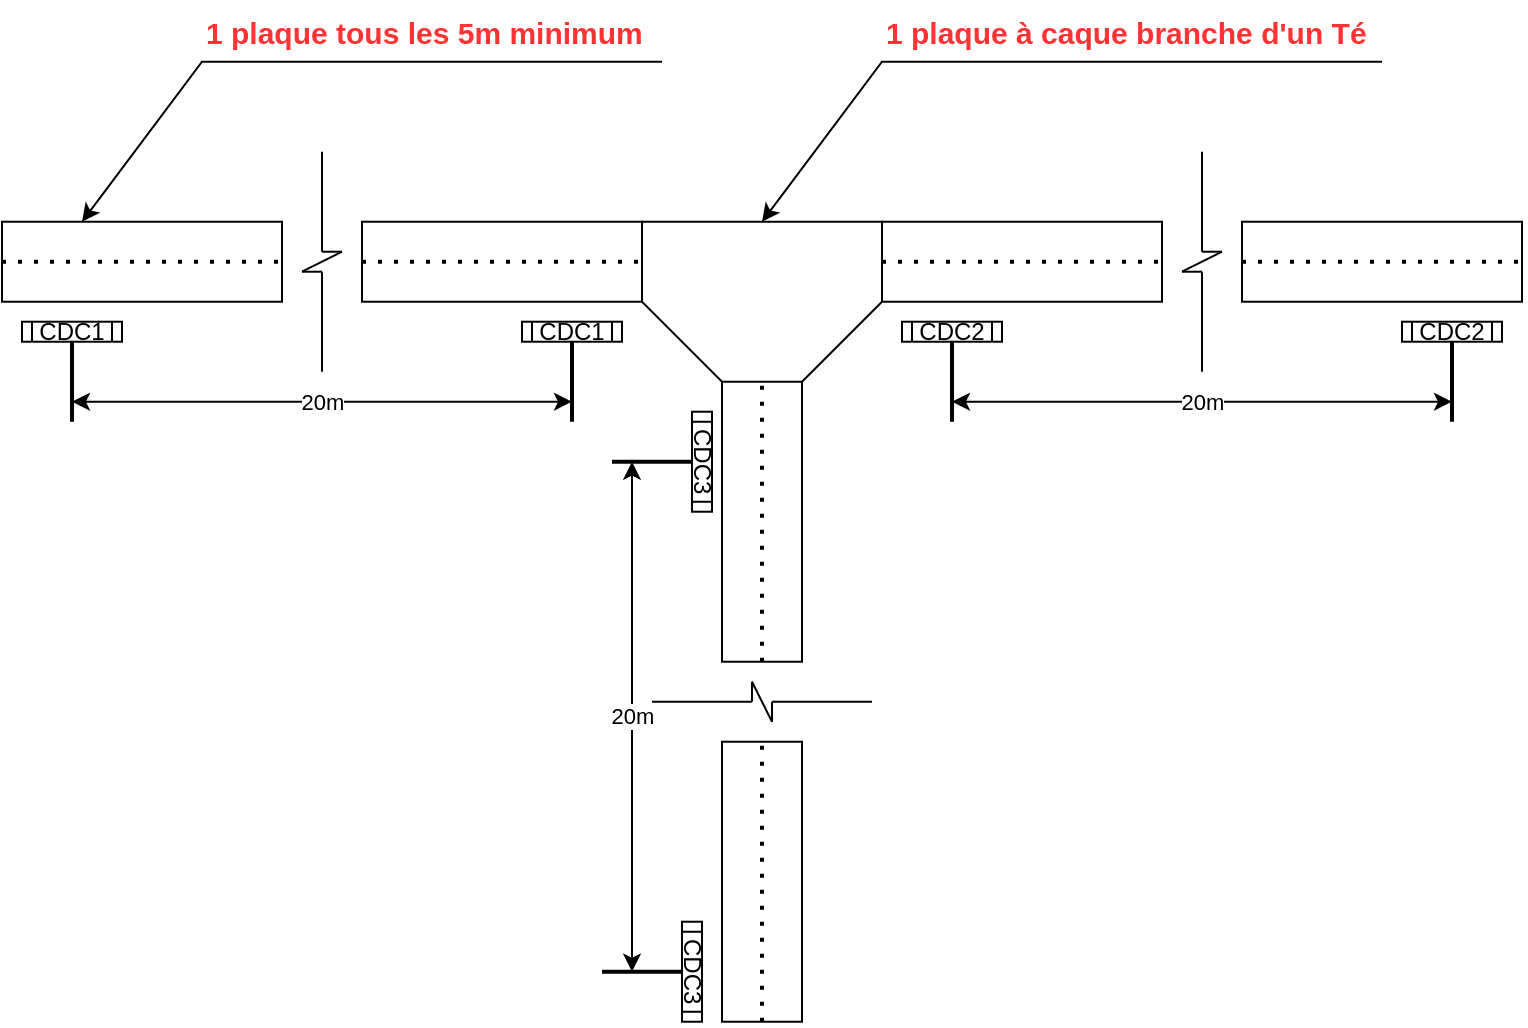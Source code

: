 <mxfile>
    <diagram id="advbcSWV4LUdaWSd06Ar" name="Page-1">
        <mxGraphModel dx="1283" dy="635" grid="1" gridSize="10" guides="1" tooltips="1" connect="1" arrows="1" fold="1" page="1" pageScale="1" pageWidth="850" pageHeight="1100" math="0" shadow="0">
            <root>
                <mxCell id="0"/>
                <mxCell id="1" parent="0"/>
                <mxCell id="2" value="" style="rounded=0;whiteSpace=wrap;html=1;" vertex="1" parent="1">
                    <mxGeometry x="19" y="283.859" width="140" height="40" as="geometry"/>
                </mxCell>
                <mxCell id="3" value="" style="endArrow=none;dashed=1;html=1;dashPattern=1 3;strokeWidth=2;rounded=0;exitX=0;exitY=0.5;exitDx=0;exitDy=0;entryX=1;entryY=0.5;entryDx=0;entryDy=0;" edge="1" parent="1" source="2" target="2">
                    <mxGeometry width="50" height="50" relative="1" as="geometry">
                        <mxPoint x="189" y="223.859" as="sourcePoint"/>
                        <mxPoint x="539" y="173.859" as="targetPoint"/>
                    </mxGeometry>
                </mxCell>
                <mxCell id="4" value="" style="rounded=0;whiteSpace=wrap;html=1;rotation=-90;" vertex="1" parent="1">
                    <mxGeometry x="149" y="413.859" width="140" height="40" as="geometry"/>
                </mxCell>
                <mxCell id="5" value="" style="endArrow=none;dashed=1;html=1;dashPattern=1 3;strokeWidth=2;rounded=0;exitX=0;exitY=0.5;exitDx=0;exitDy=0;entryX=1;entryY=0.5;entryDx=0;entryDy=0;" edge="1" parent="1" source="4" target="4">
                    <mxGeometry width="50" height="50" relative="1" as="geometry">
                        <mxPoint x="183" y="393.859" as="sourcePoint"/>
                        <mxPoint x="533" y="343.859" as="targetPoint"/>
                    </mxGeometry>
                </mxCell>
                <mxCell id="6" value="" style="rounded=0;whiteSpace=wrap;html=1;" vertex="1" parent="1">
                    <mxGeometry x="279" y="283.859" width="140" height="40" as="geometry"/>
                </mxCell>
                <mxCell id="7" value="" style="endArrow=none;dashed=1;html=1;dashPattern=1 3;strokeWidth=2;rounded=0;exitX=0;exitY=0.5;exitDx=0;exitDy=0;entryX=1;entryY=0.5;entryDx=0;entryDy=0;" edge="1" parent="1" source="6" target="6">
                    <mxGeometry width="50" height="50" relative="1" as="geometry">
                        <mxPoint x="629" y="223.859" as="sourcePoint"/>
                        <mxPoint x="979" y="173.859" as="targetPoint"/>
                    </mxGeometry>
                </mxCell>
                <mxCell id="8" value="" style="endArrow=none;html=1;rounded=0;entryX=0;entryY=1;entryDx=0;entryDy=0;exitX=1;exitY=1;exitDx=0;exitDy=0;" edge="1" parent="1" source="4" target="6">
                    <mxGeometry width="50" height="50" relative="1" as="geometry">
                        <mxPoint x="169" y="393.859" as="sourcePoint"/>
                        <mxPoint x="219" y="343.859" as="targetPoint"/>
                    </mxGeometry>
                </mxCell>
                <mxCell id="9" value="" style="endArrow=none;html=1;rounded=0;entryX=1;entryY=0;entryDx=0;entryDy=0;exitX=0;exitY=0;exitDx=0;exitDy=0;" edge="1" parent="1" source="6" target="2">
                    <mxGeometry width="50" height="50" relative="1" as="geometry">
                        <mxPoint x="169" y="393.859" as="sourcePoint"/>
                        <mxPoint x="219" y="343.859" as="targetPoint"/>
                    </mxGeometry>
                </mxCell>
                <mxCell id="10" value="" style="endArrow=none;html=1;rounded=0;entryX=1;entryY=1;entryDx=0;entryDy=0;exitX=1;exitY=0;exitDx=0;exitDy=0;" edge="1" parent="1" source="4" target="2">
                    <mxGeometry width="50" height="50" relative="1" as="geometry">
                        <mxPoint x="169" y="393.859" as="sourcePoint"/>
                        <mxPoint x="219" y="343.859" as="targetPoint"/>
                    </mxGeometry>
                </mxCell>
                <mxCell id="11" value="CDC1" style="shape=process;whiteSpace=wrap;html=1;backgroundOutline=1;" vertex="1" parent="1">
                    <mxGeometry x="-151" y="333.859" width="50" height="10" as="geometry"/>
                </mxCell>
                <mxCell id="12" value="CDC1" style="shape=process;whiteSpace=wrap;html=1;backgroundOutline=1;" vertex="1" parent="1">
                    <mxGeometry x="99" y="333.859" width="50" height="10" as="geometry"/>
                </mxCell>
                <mxCell id="13" value="CDC2" style="shape=process;whiteSpace=wrap;html=1;backgroundOutline=1;" vertex="1" parent="1">
                    <mxGeometry x="289" y="333.859" width="50" height="10" as="geometry"/>
                </mxCell>
                <mxCell id="14" value="CDC2" style="shape=process;whiteSpace=wrap;html=1;backgroundOutline=1;" vertex="1" parent="1">
                    <mxGeometry x="539" y="333.859" width="50" height="10" as="geometry"/>
                </mxCell>
                <mxCell id="15" value="" style="endArrow=none;html=1;strokeWidth=2;rounded=0;entryX=0.5;entryY=1;entryDx=0;entryDy=0;" edge="1" parent="1">
                    <mxGeometry width="50" height="50" relative="1" as="geometry">
                        <mxPoint x="314" y="383.859" as="sourcePoint"/>
                        <mxPoint x="314" y="343.859" as="targetPoint"/>
                    </mxGeometry>
                </mxCell>
                <mxCell id="16" value="" style="endArrow=none;html=1;strokeWidth=2;rounded=0;entryX=0.5;entryY=1;entryDx=0;entryDy=0;" edge="1" parent="1">
                    <mxGeometry width="50" height="50" relative="1" as="geometry">
                        <mxPoint x="564" y="383.859" as="sourcePoint"/>
                        <mxPoint x="564" y="343.859" as="targetPoint"/>
                    </mxGeometry>
                </mxCell>
                <mxCell id="17" value="" style="endArrow=none;html=1;strokeWidth=2;rounded=0;entryX=0.5;entryY=1;entryDx=0;entryDy=0;" edge="1" parent="1">
                    <mxGeometry width="50" height="50" relative="1" as="geometry">
                        <mxPoint x="124" y="383.859" as="sourcePoint"/>
                        <mxPoint x="124" y="343.859" as="targetPoint"/>
                    </mxGeometry>
                </mxCell>
                <mxCell id="18" value="" style="endArrow=none;html=1;strokeWidth=2;rounded=0;entryX=0.5;entryY=1;entryDx=0;entryDy=0;" edge="1" parent="1">
                    <mxGeometry width="50" height="50" relative="1" as="geometry">
                        <mxPoint x="-126" y="383.859" as="sourcePoint"/>
                        <mxPoint x="-126" y="343.859" as="targetPoint"/>
                    </mxGeometry>
                </mxCell>
                <mxCell id="19" value="" style="rounded=0;whiteSpace=wrap;html=1;" vertex="1" parent="1">
                    <mxGeometry x="-161" y="283.859" width="140" height="40" as="geometry"/>
                </mxCell>
                <mxCell id="20" value="" style="endArrow=none;dashed=1;html=1;dashPattern=1 3;strokeWidth=2;rounded=0;exitX=0;exitY=0.5;exitDx=0;exitDy=0;entryX=1;entryY=0.5;entryDx=0;entryDy=0;" edge="1" parent="1" source="19" target="19">
                    <mxGeometry width="50" height="50" relative="1" as="geometry">
                        <mxPoint x="9" y="223.859" as="sourcePoint"/>
                        <mxPoint x="359" y="173.859" as="targetPoint"/>
                    </mxGeometry>
                </mxCell>
                <mxCell id="21" value="" style="group" vertex="1" connectable="0" parent="1">
                    <mxGeometry x="-11" y="248.859" width="20" height="110" as="geometry"/>
                </mxCell>
                <mxCell id="22" value="" style="endArrow=none;html=1;rounded=0;" edge="1" parent="21">
                    <mxGeometry width="50" height="50" relative="1" as="geometry">
                        <mxPoint x="10" y="50" as="sourcePoint"/>
                        <mxPoint x="10" as="targetPoint"/>
                    </mxGeometry>
                </mxCell>
                <mxCell id="23" value="" style="endArrow=none;html=1;rounded=0;" edge="1" parent="21">
                    <mxGeometry width="50" height="50" relative="1" as="geometry">
                        <mxPoint x="10" y="50" as="sourcePoint"/>
                        <mxPoint x="20" y="50" as="targetPoint"/>
                    </mxGeometry>
                </mxCell>
                <mxCell id="24" value="" style="endArrow=none;html=1;rounded=0;" edge="1" parent="21">
                    <mxGeometry width="50" height="50" relative="1" as="geometry">
                        <mxPoint y="60" as="sourcePoint"/>
                        <mxPoint x="10" y="60" as="targetPoint"/>
                    </mxGeometry>
                </mxCell>
                <mxCell id="25" value="" style="endArrow=none;html=1;rounded=0;" edge="1" parent="21">
                    <mxGeometry width="50" height="50" relative="1" as="geometry">
                        <mxPoint y="60" as="sourcePoint"/>
                        <mxPoint x="20" y="50" as="targetPoint"/>
                    </mxGeometry>
                </mxCell>
                <mxCell id="26" value="" style="endArrow=none;html=1;rounded=0;" edge="1" parent="21">
                    <mxGeometry width="50" height="50" relative="1" as="geometry">
                        <mxPoint x="10" y="110" as="sourcePoint"/>
                        <mxPoint x="10" y="60.0" as="targetPoint"/>
                    </mxGeometry>
                </mxCell>
                <mxCell id="27" value="" style="rounded=0;whiteSpace=wrap;html=1;" vertex="1" parent="1">
                    <mxGeometry x="459" y="283.859" width="140" height="40" as="geometry"/>
                </mxCell>
                <mxCell id="28" value="" style="endArrow=none;dashed=1;html=1;dashPattern=1 3;strokeWidth=2;rounded=0;exitX=0;exitY=0.5;exitDx=0;exitDy=0;entryX=1;entryY=0.5;entryDx=0;entryDy=0;" edge="1" parent="1" source="27" target="27">
                    <mxGeometry width="50" height="50" relative="1" as="geometry">
                        <mxPoint x="809" y="223.859" as="sourcePoint"/>
                        <mxPoint x="1159" y="173.859" as="targetPoint"/>
                    </mxGeometry>
                </mxCell>
                <mxCell id="29" value="" style="group" vertex="1" connectable="0" parent="1">
                    <mxGeometry x="429" y="248.859" width="20" height="110" as="geometry"/>
                </mxCell>
                <mxCell id="30" value="" style="endArrow=none;html=1;rounded=0;" edge="1" parent="29">
                    <mxGeometry width="50" height="50" relative="1" as="geometry">
                        <mxPoint x="10" y="50" as="sourcePoint"/>
                        <mxPoint x="10" as="targetPoint"/>
                    </mxGeometry>
                </mxCell>
                <mxCell id="31" value="" style="endArrow=none;html=1;rounded=0;" edge="1" parent="29">
                    <mxGeometry width="50" height="50" relative="1" as="geometry">
                        <mxPoint x="10" y="50" as="sourcePoint"/>
                        <mxPoint x="20" y="50" as="targetPoint"/>
                    </mxGeometry>
                </mxCell>
                <mxCell id="32" value="" style="endArrow=none;html=1;rounded=0;" edge="1" parent="29">
                    <mxGeometry width="50" height="50" relative="1" as="geometry">
                        <mxPoint y="60" as="sourcePoint"/>
                        <mxPoint x="10" y="60" as="targetPoint"/>
                    </mxGeometry>
                </mxCell>
                <mxCell id="33" value="" style="endArrow=none;html=1;rounded=0;" edge="1" parent="29">
                    <mxGeometry width="50" height="50" relative="1" as="geometry">
                        <mxPoint y="60" as="sourcePoint"/>
                        <mxPoint x="20" y="50" as="targetPoint"/>
                    </mxGeometry>
                </mxCell>
                <mxCell id="34" value="" style="endArrow=none;html=1;rounded=0;" edge="1" parent="29">
                    <mxGeometry width="50" height="50" relative="1" as="geometry">
                        <mxPoint x="10" y="110" as="sourcePoint"/>
                        <mxPoint x="10" y="60.0" as="targetPoint"/>
                    </mxGeometry>
                </mxCell>
                <mxCell id="35" value="20m" style="endArrow=classic;startArrow=classic;html=1;rounded=0;" edge="1" parent="1">
                    <mxGeometry width="50" height="50" relative="1" as="geometry">
                        <mxPoint x="-126" y="373.859" as="sourcePoint"/>
                        <mxPoint x="124" y="373.859" as="targetPoint"/>
                    </mxGeometry>
                </mxCell>
                <mxCell id="36" value="20m" style="endArrow=classic;startArrow=classic;html=1;rounded=0;" edge="1" parent="1">
                    <mxGeometry width="50" height="50" relative="1" as="geometry">
                        <mxPoint x="314" y="373.859" as="sourcePoint"/>
                        <mxPoint x="564" y="373.859" as="targetPoint"/>
                    </mxGeometry>
                </mxCell>
                <mxCell id="37" value="CDC3" style="shape=process;whiteSpace=wrap;html=1;backgroundOutline=1;rotation=90;" vertex="1" parent="1">
                    <mxGeometry x="159" y="653.859" width="50" height="10" as="geometry"/>
                </mxCell>
                <mxCell id="38" value="" style="endArrow=none;html=1;strokeWidth=2;rounded=0;entryX=0.5;entryY=1;entryDx=0;entryDy=0;" edge="1" parent="1">
                    <mxGeometry width="50" height="50" relative="1" as="geometry">
                        <mxPoint x="139" y="658.859" as="sourcePoint"/>
                        <mxPoint x="179" y="658.859" as="targetPoint"/>
                    </mxGeometry>
                </mxCell>
                <mxCell id="39" value="CDC3" style="shape=process;whiteSpace=wrap;html=1;backgroundOutline=1;rotation=90;" vertex="1" parent="1">
                    <mxGeometry x="164" y="398.859" width="50" height="10" as="geometry"/>
                </mxCell>
                <mxCell id="40" value="" style="endArrow=none;html=1;strokeWidth=2;rounded=0;entryX=0.5;entryY=1;entryDx=0;entryDy=0;" edge="1" parent="1">
                    <mxGeometry width="50" height="50" relative="1" as="geometry">
                        <mxPoint x="144" y="403.859" as="sourcePoint"/>
                        <mxPoint x="184" y="403.859" as="targetPoint"/>
                    </mxGeometry>
                </mxCell>
                <mxCell id="41" value="20m" style="endArrow=classic;startArrow=classic;html=1;rounded=0;" edge="1" parent="1">
                    <mxGeometry width="50" height="50" relative="1" as="geometry">
                        <mxPoint x="154" y="403.859" as="sourcePoint"/>
                        <mxPoint x="154" y="658.859" as="targetPoint"/>
                    </mxGeometry>
                </mxCell>
                <mxCell id="42" style="rounded=0;orthogonalLoop=1;jettySize=auto;html=1;fontSize=15;exitX=1;exitY=1;exitDx=0;exitDy=0;" edge="1" parent="1" source="43">
                    <mxGeometry relative="1" as="geometry">
                        <mxPoint x="219" y="283.859" as="targetPoint"/>
                        <Array as="points">
                            <mxPoint x="279" y="203.859"/>
                        </Array>
                    </mxGeometry>
                </mxCell>
                <mxCell id="43" value="1 plaque à caque branche d'un Té" style="text;html=1;strokeColor=none;fillColor=none;align=left;verticalAlign=middle;whiteSpace=wrap;rounded=0;fontSize=15;fontStyle=1;fontColor=#FF3333;" vertex="1" parent="1">
                    <mxGeometry x="279" y="173.859" width="250" height="30" as="geometry"/>
                </mxCell>
                <mxCell id="44" style="rounded=0;orthogonalLoop=1;jettySize=auto;html=1;fontSize=15;exitX=1;exitY=1;exitDx=0;exitDy=0;" edge="1" parent="1" source="45">
                    <mxGeometry relative="1" as="geometry">
                        <mxPoint x="-121" y="283.859" as="targetPoint"/>
                        <Array as="points">
                            <mxPoint x="-61" y="203.859"/>
                        </Array>
                    </mxGeometry>
                </mxCell>
                <mxCell id="45" value="1 plaque tous les 5m minimum" style="text;html=1;strokeColor=none;fillColor=none;align=left;verticalAlign=middle;whiteSpace=wrap;rounded=0;fontSize=15;fontStyle=1;fontColor=#FF3333;" vertex="1" parent="1">
                    <mxGeometry x="-61" y="173.859" width="230" height="30" as="geometry"/>
                </mxCell>
                <mxCell id="46" value="" style="rounded=0;whiteSpace=wrap;html=1;rotation=-90;" vertex="1" parent="1">
                    <mxGeometry x="149" y="593.859" width="140" height="40" as="geometry"/>
                </mxCell>
                <mxCell id="47" value="" style="endArrow=none;dashed=1;html=1;dashPattern=1 3;strokeWidth=2;rounded=0;exitX=0;exitY=0.5;exitDx=0;exitDy=0;entryX=1;entryY=0.5;entryDx=0;entryDy=0;" edge="1" parent="1" source="46" target="46">
                    <mxGeometry width="50" height="50" relative="1" as="geometry">
                        <mxPoint x="183" y="573.859" as="sourcePoint"/>
                        <mxPoint x="533" y="523.859" as="targetPoint"/>
                    </mxGeometry>
                </mxCell>
                <mxCell id="48" value="" style="group;rotation=90;" vertex="1" connectable="0" parent="1">
                    <mxGeometry x="209" y="468.859" width="20" height="110" as="geometry"/>
                </mxCell>
                <mxCell id="49" value="" style="endArrow=none;html=1;rounded=0;" edge="1" parent="48">
                    <mxGeometry width="50" height="50" relative="1" as="geometry">
                        <mxPoint x="15" y="55" as="sourcePoint"/>
                        <mxPoint x="65" y="55" as="targetPoint"/>
                    </mxGeometry>
                </mxCell>
                <mxCell id="50" value="" style="endArrow=none;html=1;rounded=0;" edge="1" parent="48">
                    <mxGeometry width="50" height="50" relative="1" as="geometry">
                        <mxPoint x="15" y="55" as="sourcePoint"/>
                        <mxPoint x="15" y="65" as="targetPoint"/>
                    </mxGeometry>
                </mxCell>
                <mxCell id="51" value="" style="endArrow=none;html=1;rounded=0;" edge="1" parent="48">
                    <mxGeometry width="50" height="50" relative="1" as="geometry">
                        <mxPoint x="5" y="45" as="sourcePoint"/>
                        <mxPoint x="5" y="55" as="targetPoint"/>
                    </mxGeometry>
                </mxCell>
                <mxCell id="52" value="" style="endArrow=none;html=1;rounded=0;" edge="1" parent="48">
                    <mxGeometry width="50" height="50" relative="1" as="geometry">
                        <mxPoint x="5" y="45" as="sourcePoint"/>
                        <mxPoint x="15" y="65" as="targetPoint"/>
                    </mxGeometry>
                </mxCell>
                <mxCell id="53" value="" style="endArrow=none;html=1;rounded=0;" edge="1" parent="48">
                    <mxGeometry width="50" height="50" relative="1" as="geometry">
                        <mxPoint x="-45" y="55" as="sourcePoint"/>
                        <mxPoint x="5" y="55" as="targetPoint"/>
                    </mxGeometry>
                </mxCell>
            </root>
        </mxGraphModel>
    </diagram>
</mxfile>